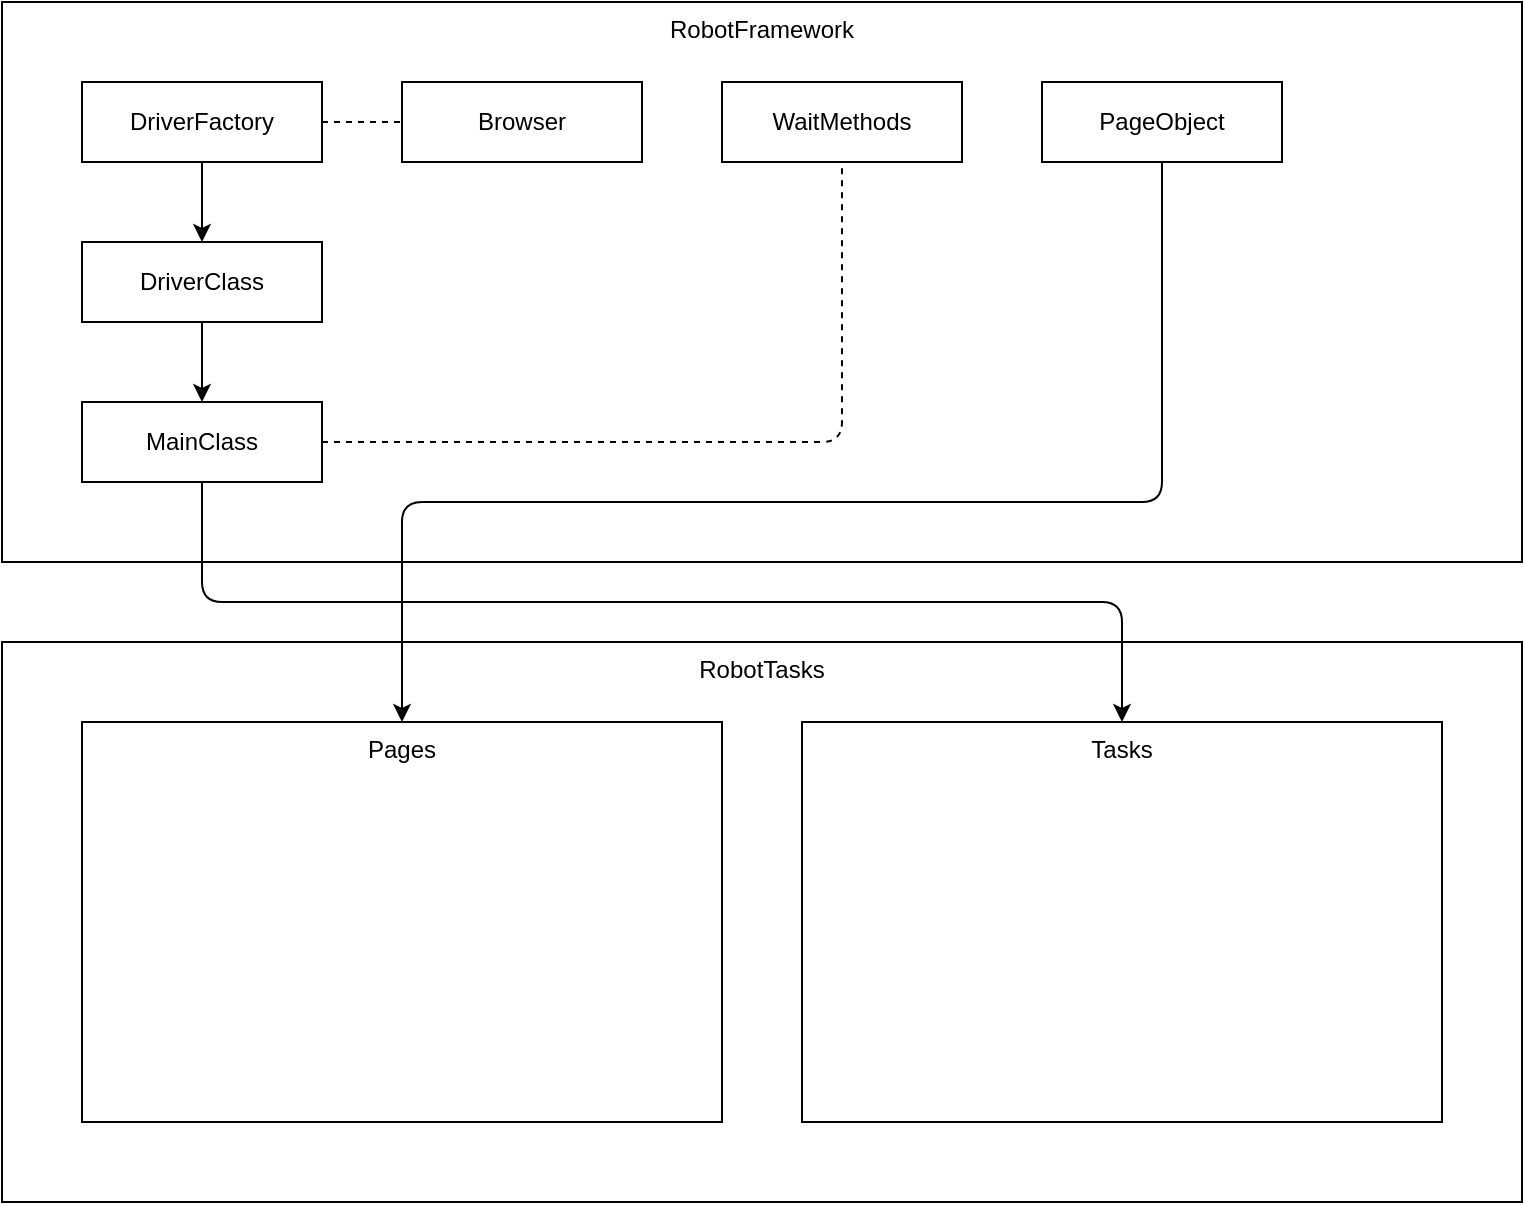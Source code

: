 <mxfile version="14.1.6" type="device"><diagram id="xUUigTXG64Oi4NZ6lySw" name="Page-1"><mxGraphModel dx="1360" dy="834" grid="1" gridSize="10" guides="1" tooltips="1" connect="1" arrows="1" fold="1" page="1" pageScale="1" pageWidth="827" pageHeight="1169" math="0" shadow="0"><root><mxCell id="0"/><mxCell id="1" parent="0"/><mxCell id="bnILYIZXu7v5eK3jXjHQ-1" value="RobotFramework&lt;br&gt;" style="rounded=0;whiteSpace=wrap;html=1;verticalAlign=top;" parent="1" vertex="1"><mxGeometry x="40" y="40" width="760" height="280" as="geometry"/></mxCell><mxCell id="bnILYIZXu7v5eK3jXjHQ-2" value="DriverFactory" style="rounded=0;whiteSpace=wrap;html=1;" parent="1" vertex="1"><mxGeometry x="80" y="80" width="120" height="40" as="geometry"/></mxCell><mxCell id="bnILYIZXu7v5eK3jXjHQ-3" value="DriverClass" style="rounded=0;whiteSpace=wrap;html=1;" parent="1" vertex="1"><mxGeometry x="80" y="160" width="120" height="40" as="geometry"/></mxCell><mxCell id="7BKTRyV1pYSrZGl51kfz-1" value="MainClass" style="rounded=0;whiteSpace=wrap;html=1;" parent="1" vertex="1"><mxGeometry x="80" y="240" width="120" height="40" as="geometry"/></mxCell><mxCell id="7BKTRyV1pYSrZGl51kfz-2" value="" style="endArrow=classic;html=1;" parent="1" source="bnILYIZXu7v5eK3jXjHQ-2" target="bnILYIZXu7v5eK3jXjHQ-3" edge="1"><mxGeometry width="50" height="50" relative="1" as="geometry"><mxPoint x="520" y="450" as="sourcePoint"/><mxPoint x="570" y="400" as="targetPoint"/></mxGeometry></mxCell><mxCell id="7BKTRyV1pYSrZGl51kfz-3" value="" style="endArrow=classic;html=1;entryX=0.5;entryY=0;entryDx=0;entryDy=0;" parent="1" source="bnILYIZXu7v5eK3jXjHQ-3" target="7BKTRyV1pYSrZGl51kfz-1" edge="1"><mxGeometry width="50" height="50" relative="1" as="geometry"><mxPoint x="520" y="450" as="sourcePoint"/><mxPoint x="570" y="400" as="targetPoint"/></mxGeometry></mxCell><mxCell id="7BKTRyV1pYSrZGl51kfz-4" value="Browser" style="rounded=0;whiteSpace=wrap;html=1;" parent="1" vertex="1"><mxGeometry x="240" y="80" width="120" height="40" as="geometry"/></mxCell><mxCell id="7BKTRyV1pYSrZGl51kfz-5" value="WaitMethods" style="rounded=0;whiteSpace=wrap;html=1;" parent="1" vertex="1"><mxGeometry x="400" y="80" width="120" height="40" as="geometry"/></mxCell><mxCell id="7BKTRyV1pYSrZGl51kfz-6" value="PageObject" style="rounded=0;whiteSpace=wrap;html=1;" parent="1" vertex="1"><mxGeometry x="560" y="80" width="120" height="40" as="geometry"/></mxCell><mxCell id="7BKTRyV1pYSrZGl51kfz-7" value="RobotTasks" style="rounded=0;whiteSpace=wrap;html=1;verticalAlign=top;" parent="1" vertex="1"><mxGeometry x="40" y="360" width="760" height="280" as="geometry"/></mxCell><mxCell id="7BKTRyV1pYSrZGl51kfz-9" value="Pages" style="rounded=0;whiteSpace=wrap;html=1;verticalAlign=top;" parent="1" vertex="1"><mxGeometry x="80" y="400" width="320" height="200" as="geometry"/></mxCell><mxCell id="7BKTRyV1pYSrZGl51kfz-10" value="Tasks" style="rounded=0;whiteSpace=wrap;html=1;verticalAlign=top;" parent="1" vertex="1"><mxGeometry x="440" y="400" width="320" height="200" as="geometry"/></mxCell><mxCell id="7BKTRyV1pYSrZGl51kfz-11" value="" style="endArrow=none;dashed=1;html=1;" parent="1" source="bnILYIZXu7v5eK3jXjHQ-2" target="7BKTRyV1pYSrZGl51kfz-4" edge="1"><mxGeometry width="50" height="50" relative="1" as="geometry"><mxPoint x="440" y="350" as="sourcePoint"/><mxPoint x="490" y="300" as="targetPoint"/></mxGeometry></mxCell><mxCell id="7BKTRyV1pYSrZGl51kfz-12" value="" style="endArrow=none;dashed=1;html=1;exitX=1;exitY=0.5;exitDx=0;exitDy=0;edgeStyle=orthogonalEdgeStyle;" parent="1" source="7BKTRyV1pYSrZGl51kfz-1" target="7BKTRyV1pYSrZGl51kfz-5" edge="1"><mxGeometry width="50" height="50" relative="1" as="geometry"><mxPoint x="440" y="350" as="sourcePoint"/><mxPoint x="490" y="300" as="targetPoint"/></mxGeometry></mxCell><mxCell id="7BKTRyV1pYSrZGl51kfz-13" value="" style="endArrow=none;html=1;exitX=0.5;exitY=0;exitDx=0;exitDy=0;edgeStyle=orthogonalEdgeStyle;startArrow=classic;startFill=1;" parent="1" source="7BKTRyV1pYSrZGl51kfz-9" target="7BKTRyV1pYSrZGl51kfz-6" edge="1"><mxGeometry width="50" height="50" relative="1" as="geometry"><mxPoint x="440" y="350" as="sourcePoint"/><mxPoint x="490" y="300" as="targetPoint"/><Array as="points"><mxPoint x="240" y="290"/><mxPoint x="620" y="290"/></Array></mxGeometry></mxCell><mxCell id="7BKTRyV1pYSrZGl51kfz-14" value="" style="endArrow=classic;html=1;exitX=0.5;exitY=1;exitDx=0;exitDy=0;entryX=0.5;entryY=0;entryDx=0;entryDy=0;edgeStyle=orthogonalEdgeStyle;" parent="1" source="7BKTRyV1pYSrZGl51kfz-1" target="7BKTRyV1pYSrZGl51kfz-10" edge="1"><mxGeometry width="50" height="50" relative="1" as="geometry"><mxPoint x="440" y="350" as="sourcePoint"/><mxPoint x="490" y="300" as="targetPoint"/></mxGeometry></mxCell></root></mxGraphModel></diagram></mxfile>